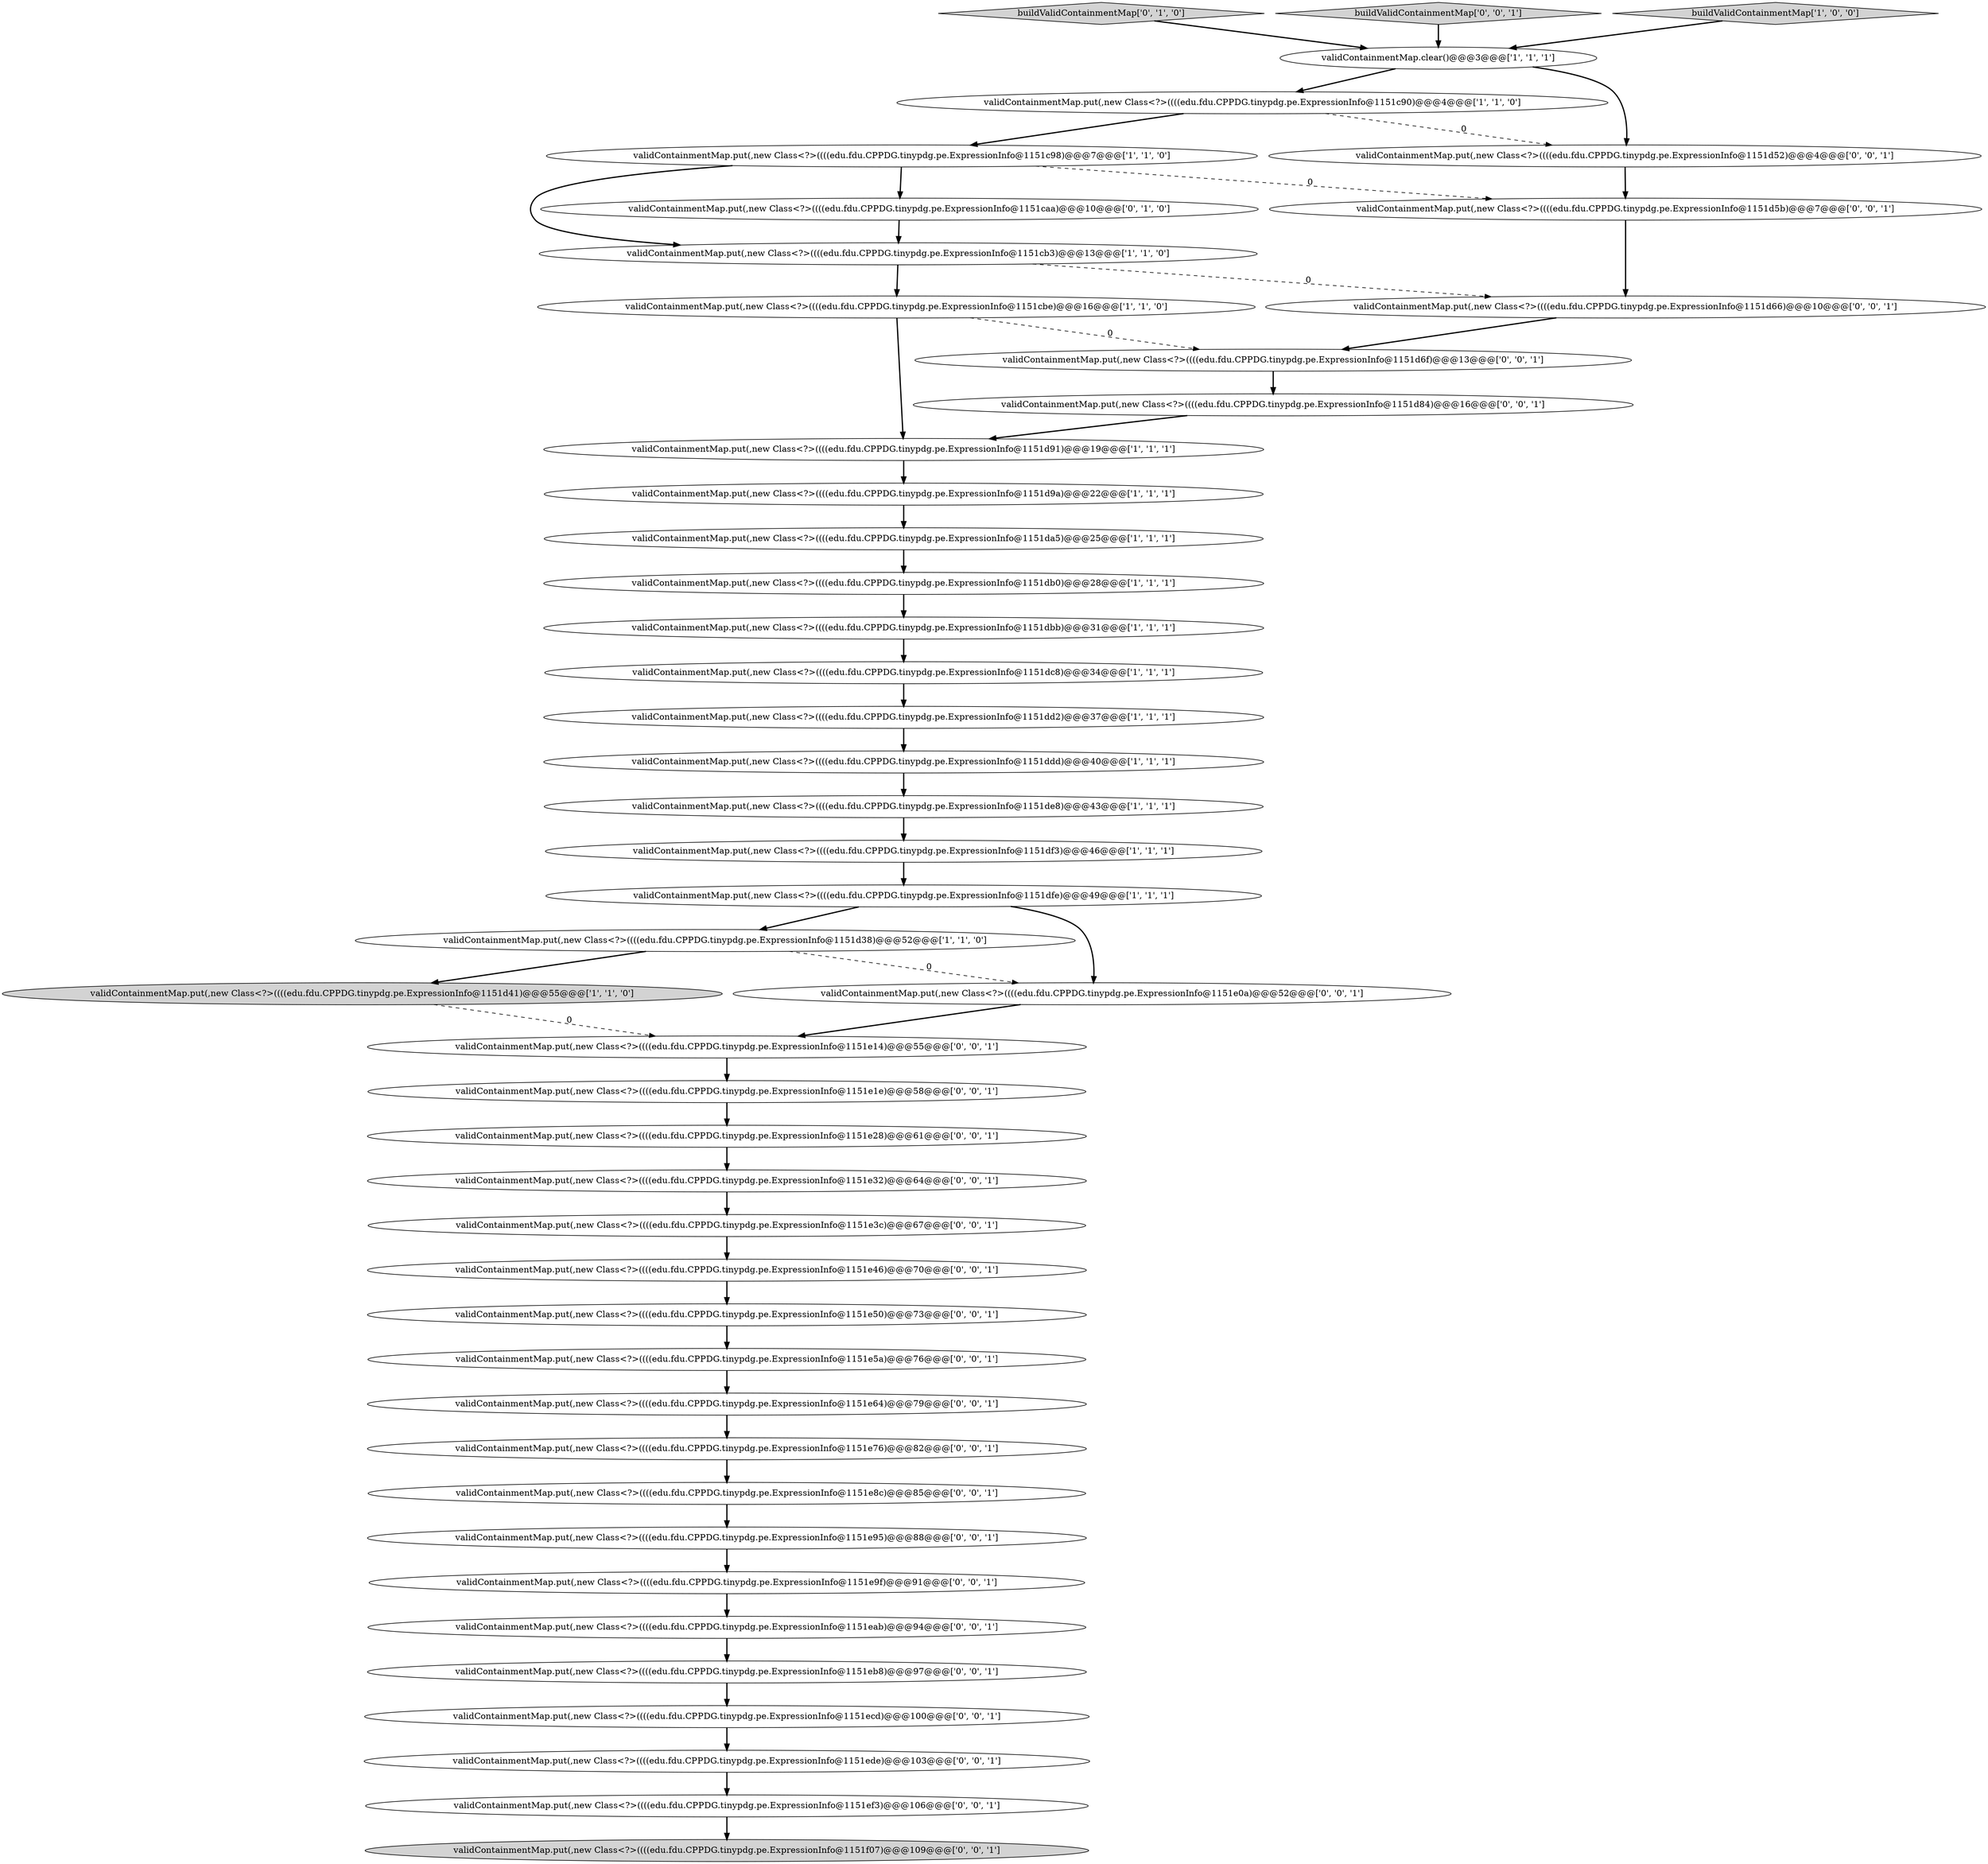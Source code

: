 digraph {
28 [style = filled, label = "validContainmentMap.put(,new Class<?>((((edu.fdu.CPPDG.tinypdg.pe.ExpressionInfo@1151e14)@@@55@@@['0', '0', '1']", fillcolor = white, shape = ellipse image = "AAA0AAABBB3BBB"];
44 [style = filled, label = "validContainmentMap.put(,new Class<?>((((edu.fdu.CPPDG.tinypdg.pe.ExpressionInfo@1151e9f)@@@91@@@['0', '0', '1']", fillcolor = white, shape = ellipse image = "AAA0AAABBB3BBB"];
18 [style = filled, label = "validContainmentMap.clear()@@@3@@@['1', '1', '1']", fillcolor = white, shape = ellipse image = "AAA0AAABBB1BBB"];
36 [style = filled, label = "validContainmentMap.put(,new Class<?>((((edu.fdu.CPPDG.tinypdg.pe.ExpressionInfo@1151e28)@@@61@@@['0', '0', '1']", fillcolor = white, shape = ellipse image = "AAA0AAABBB3BBB"];
20 [style = filled, label = "buildValidContainmentMap['0', '1', '0']", fillcolor = lightgray, shape = diamond image = "AAA0AAABBB2BBB"];
16 [style = filled, label = "validContainmentMap.put(,new Class<?>((((edu.fdu.CPPDG.tinypdg.pe.ExpressionInfo@1151db0)@@@28@@@['1', '1', '1']", fillcolor = white, shape = ellipse image = "AAA0AAABBB1BBB"];
24 [style = filled, label = "validContainmentMap.put(,new Class<?>((((edu.fdu.CPPDG.tinypdg.pe.ExpressionInfo@1151ecd)@@@100@@@['0', '0', '1']", fillcolor = white, shape = ellipse image = "AAA0AAABBB3BBB"];
1 [style = filled, label = "validContainmentMap.put(,new Class<?>((((edu.fdu.CPPDG.tinypdg.pe.ExpressionInfo@1151dc8)@@@34@@@['1', '1', '1']", fillcolor = white, shape = ellipse image = "AAA0AAABBB1BBB"];
0 [style = filled, label = "validContainmentMap.put(,new Class<?>((((edu.fdu.CPPDG.tinypdg.pe.ExpressionInfo@1151da5)@@@25@@@['1', '1', '1']", fillcolor = white, shape = ellipse image = "AAA0AAABBB1BBB"];
32 [style = filled, label = "validContainmentMap.put(,new Class<?>((((edu.fdu.CPPDG.tinypdg.pe.ExpressionInfo@1151e76)@@@82@@@['0', '0', '1']", fillcolor = white, shape = ellipse image = "AAA0AAABBB3BBB"];
35 [style = filled, label = "validContainmentMap.put(,new Class<?>((((edu.fdu.CPPDG.tinypdg.pe.ExpressionInfo@1151e46)@@@70@@@['0', '0', '1']", fillcolor = white, shape = ellipse image = "AAA0AAABBB3BBB"];
4 [style = filled, label = "validContainmentMap.put(,new Class<?>((((edu.fdu.CPPDG.tinypdg.pe.ExpressionInfo@1151dd2)@@@37@@@['1', '1', '1']", fillcolor = white, shape = ellipse image = "AAA0AAABBB1BBB"];
38 [style = filled, label = "buildValidContainmentMap['0', '0', '1']", fillcolor = lightgray, shape = diamond image = "AAA0AAABBB3BBB"];
41 [style = filled, label = "validContainmentMap.put(,new Class<?>((((edu.fdu.CPPDG.tinypdg.pe.ExpressionInfo@1151e5a)@@@76@@@['0', '0', '1']", fillcolor = white, shape = ellipse image = "AAA0AAABBB3BBB"];
17 [style = filled, label = "validContainmentMap.put(,new Class<?>((((edu.fdu.CPPDG.tinypdg.pe.ExpressionInfo@1151de8)@@@43@@@['1', '1', '1']", fillcolor = white, shape = ellipse image = "AAA0AAABBB1BBB"];
3 [style = filled, label = "validContainmentMap.put(,new Class<?>((((edu.fdu.CPPDG.tinypdg.pe.ExpressionInfo@1151d9a)@@@22@@@['1', '1', '1']", fillcolor = white, shape = ellipse image = "AAA0AAABBB1BBB"];
9 [style = filled, label = "validContainmentMap.put(,new Class<?>((((edu.fdu.CPPDG.tinypdg.pe.ExpressionInfo@1151d91)@@@19@@@['1', '1', '1']", fillcolor = white, shape = ellipse image = "AAA0AAABBB1BBB"];
29 [style = filled, label = "validContainmentMap.put(,new Class<?>((((edu.fdu.CPPDG.tinypdg.pe.ExpressionInfo@1151e8c)@@@85@@@['0', '0', '1']", fillcolor = white, shape = ellipse image = "AAA0AAABBB3BBB"];
15 [style = filled, label = "validContainmentMap.put(,new Class<?>((((edu.fdu.CPPDG.tinypdg.pe.ExpressionInfo@1151c90)@@@4@@@['1', '1', '0']", fillcolor = white, shape = ellipse image = "AAA0AAABBB1BBB"];
2 [style = filled, label = "validContainmentMap.put(,new Class<?>((((edu.fdu.CPPDG.tinypdg.pe.ExpressionInfo@1151d38)@@@52@@@['1', '1', '0']", fillcolor = white, shape = ellipse image = "AAA0AAABBB1BBB"];
23 [style = filled, label = "validContainmentMap.put(,new Class<?>((((edu.fdu.CPPDG.tinypdg.pe.ExpressionInfo@1151e32)@@@64@@@['0', '0', '1']", fillcolor = white, shape = ellipse image = "AAA0AAABBB3BBB"];
22 [style = filled, label = "validContainmentMap.put(,new Class<?>((((edu.fdu.CPPDG.tinypdg.pe.ExpressionInfo@1151d6f)@@@13@@@['0', '0', '1']", fillcolor = white, shape = ellipse image = "AAA0AAABBB3BBB"];
12 [style = filled, label = "validContainmentMap.put(,new Class<?>((((edu.fdu.CPPDG.tinypdg.pe.ExpressionInfo@1151dbb)@@@31@@@['1', '1', '1']", fillcolor = white, shape = ellipse image = "AAA0AAABBB1BBB"];
42 [style = filled, label = "validContainmentMap.put(,new Class<?>((((edu.fdu.CPPDG.tinypdg.pe.ExpressionInfo@1151e95)@@@88@@@['0', '0', '1']", fillcolor = white, shape = ellipse image = "AAA0AAABBB3BBB"];
7 [style = filled, label = "buildValidContainmentMap['1', '0', '0']", fillcolor = lightgray, shape = diamond image = "AAA0AAABBB1BBB"];
14 [style = filled, label = "validContainmentMap.put(,new Class<?>((((edu.fdu.CPPDG.tinypdg.pe.ExpressionInfo@1151dfe)@@@49@@@['1', '1', '1']", fillcolor = white, shape = ellipse image = "AAA0AAABBB1BBB"];
19 [style = filled, label = "validContainmentMap.put(,new Class<?>((((edu.fdu.CPPDG.tinypdg.pe.ExpressionInfo@1151caa)@@@10@@@['0', '1', '0']", fillcolor = white, shape = ellipse image = "AAA1AAABBB2BBB"];
13 [style = filled, label = "validContainmentMap.put(,new Class<?>((((edu.fdu.CPPDG.tinypdg.pe.ExpressionInfo@1151c98)@@@7@@@['1', '1', '0']", fillcolor = white, shape = ellipse image = "AAA0AAABBB1BBB"];
26 [style = filled, label = "validContainmentMap.put(,new Class<?>((((edu.fdu.CPPDG.tinypdg.pe.ExpressionInfo@1151d84)@@@16@@@['0', '0', '1']", fillcolor = white, shape = ellipse image = "AAA0AAABBB3BBB"];
5 [style = filled, label = "validContainmentMap.put(,new Class<?>((((edu.fdu.CPPDG.tinypdg.pe.ExpressionInfo@1151d41)@@@55@@@['1', '1', '0']", fillcolor = lightgray, shape = ellipse image = "AAA0AAABBB1BBB"];
30 [style = filled, label = "validContainmentMap.put(,new Class<?>((((edu.fdu.CPPDG.tinypdg.pe.ExpressionInfo@1151e0a)@@@52@@@['0', '0', '1']", fillcolor = white, shape = ellipse image = "AAA0AAABBB3BBB"];
33 [style = filled, label = "validContainmentMap.put(,new Class<?>((((edu.fdu.CPPDG.tinypdg.pe.ExpressionInfo@1151ede)@@@103@@@['0', '0', '1']", fillcolor = white, shape = ellipse image = "AAA0AAABBB3BBB"];
8 [style = filled, label = "validContainmentMap.put(,new Class<?>((((edu.fdu.CPPDG.tinypdg.pe.ExpressionInfo@1151cb3)@@@13@@@['1', '1', '0']", fillcolor = white, shape = ellipse image = "AAA0AAABBB1BBB"];
39 [style = filled, label = "validContainmentMap.put(,new Class<?>((((edu.fdu.CPPDG.tinypdg.pe.ExpressionInfo@1151d5b)@@@7@@@['0', '0', '1']", fillcolor = white, shape = ellipse image = "AAA0AAABBB3BBB"];
6 [style = filled, label = "validContainmentMap.put(,new Class<?>((((edu.fdu.CPPDG.tinypdg.pe.ExpressionInfo@1151ddd)@@@40@@@['1', '1', '1']", fillcolor = white, shape = ellipse image = "AAA0AAABBB1BBB"];
46 [style = filled, label = "validContainmentMap.put(,new Class<?>((((edu.fdu.CPPDG.tinypdg.pe.ExpressionInfo@1151eab)@@@94@@@['0', '0', '1']", fillcolor = white, shape = ellipse image = "AAA0AAABBB3BBB"];
40 [style = filled, label = "validContainmentMap.put(,new Class<?>((((edu.fdu.CPPDG.tinypdg.pe.ExpressionInfo@1151e1e)@@@58@@@['0', '0', '1']", fillcolor = white, shape = ellipse image = "AAA0AAABBB3BBB"];
27 [style = filled, label = "validContainmentMap.put(,new Class<?>((((edu.fdu.CPPDG.tinypdg.pe.ExpressionInfo@1151e3c)@@@67@@@['0', '0', '1']", fillcolor = white, shape = ellipse image = "AAA0AAABBB3BBB"];
31 [style = filled, label = "validContainmentMap.put(,new Class<?>((((edu.fdu.CPPDG.tinypdg.pe.ExpressionInfo@1151f07)@@@109@@@['0', '0', '1']", fillcolor = lightgray, shape = ellipse image = "AAA0AAABBB3BBB"];
34 [style = filled, label = "validContainmentMap.put(,new Class<?>((((edu.fdu.CPPDG.tinypdg.pe.ExpressionInfo@1151d52)@@@4@@@['0', '0', '1']", fillcolor = white, shape = ellipse image = "AAA0AAABBB3BBB"];
21 [style = filled, label = "validContainmentMap.put(,new Class<?>((((edu.fdu.CPPDG.tinypdg.pe.ExpressionInfo@1151d66)@@@10@@@['0', '0', '1']", fillcolor = white, shape = ellipse image = "AAA0AAABBB3BBB"];
25 [style = filled, label = "validContainmentMap.put(,new Class<?>((((edu.fdu.CPPDG.tinypdg.pe.ExpressionInfo@1151e50)@@@73@@@['0', '0', '1']", fillcolor = white, shape = ellipse image = "AAA0AAABBB3BBB"];
43 [style = filled, label = "validContainmentMap.put(,new Class<?>((((edu.fdu.CPPDG.tinypdg.pe.ExpressionInfo@1151eb8)@@@97@@@['0', '0', '1']", fillcolor = white, shape = ellipse image = "AAA0AAABBB3BBB"];
45 [style = filled, label = "validContainmentMap.put(,new Class<?>((((edu.fdu.CPPDG.tinypdg.pe.ExpressionInfo@1151e64)@@@79@@@['0', '0', '1']", fillcolor = white, shape = ellipse image = "AAA0AAABBB3BBB"];
37 [style = filled, label = "validContainmentMap.put(,new Class<?>((((edu.fdu.CPPDG.tinypdg.pe.ExpressionInfo@1151ef3)@@@106@@@['0', '0', '1']", fillcolor = white, shape = ellipse image = "AAA0AAABBB3BBB"];
11 [style = filled, label = "validContainmentMap.put(,new Class<?>((((edu.fdu.CPPDG.tinypdg.pe.ExpressionInfo@1151cbe)@@@16@@@['1', '1', '0']", fillcolor = white, shape = ellipse image = "AAA0AAABBB1BBB"];
10 [style = filled, label = "validContainmentMap.put(,new Class<?>((((edu.fdu.CPPDG.tinypdg.pe.ExpressionInfo@1151df3)@@@46@@@['1', '1', '1']", fillcolor = white, shape = ellipse image = "AAA0AAABBB1BBB"];
4->6 [style = bold, label=""];
29->42 [style = bold, label=""];
41->45 [style = bold, label=""];
44->46 [style = bold, label=""];
13->19 [style = bold, label=""];
21->22 [style = bold, label=""];
24->33 [style = bold, label=""];
37->31 [style = bold, label=""];
38->18 [style = bold, label=""];
40->36 [style = bold, label=""];
2->5 [style = bold, label=""];
7->18 [style = bold, label=""];
20->18 [style = bold, label=""];
19->8 [style = bold, label=""];
9->3 [style = bold, label=""];
12->1 [style = bold, label=""];
13->39 [style = dashed, label="0"];
11->9 [style = bold, label=""];
45->32 [style = bold, label=""];
6->17 [style = bold, label=""];
39->21 [style = bold, label=""];
26->9 [style = bold, label=""];
33->37 [style = bold, label=""];
36->23 [style = bold, label=""];
11->22 [style = dashed, label="0"];
27->35 [style = bold, label=""];
8->21 [style = dashed, label="0"];
16->12 [style = bold, label=""];
8->11 [style = bold, label=""];
14->30 [style = bold, label=""];
22->26 [style = bold, label=""];
2->30 [style = dashed, label="0"];
3->0 [style = bold, label=""];
18->15 [style = bold, label=""];
15->13 [style = bold, label=""];
1->4 [style = bold, label=""];
18->34 [style = bold, label=""];
14->2 [style = bold, label=""];
30->28 [style = bold, label=""];
35->25 [style = bold, label=""];
34->39 [style = bold, label=""];
28->40 [style = bold, label=""];
13->8 [style = bold, label=""];
25->41 [style = bold, label=""];
32->29 [style = bold, label=""];
15->34 [style = dashed, label="0"];
42->44 [style = bold, label=""];
10->14 [style = bold, label=""];
17->10 [style = bold, label=""];
5->28 [style = dashed, label="0"];
43->24 [style = bold, label=""];
46->43 [style = bold, label=""];
23->27 [style = bold, label=""];
0->16 [style = bold, label=""];
}
